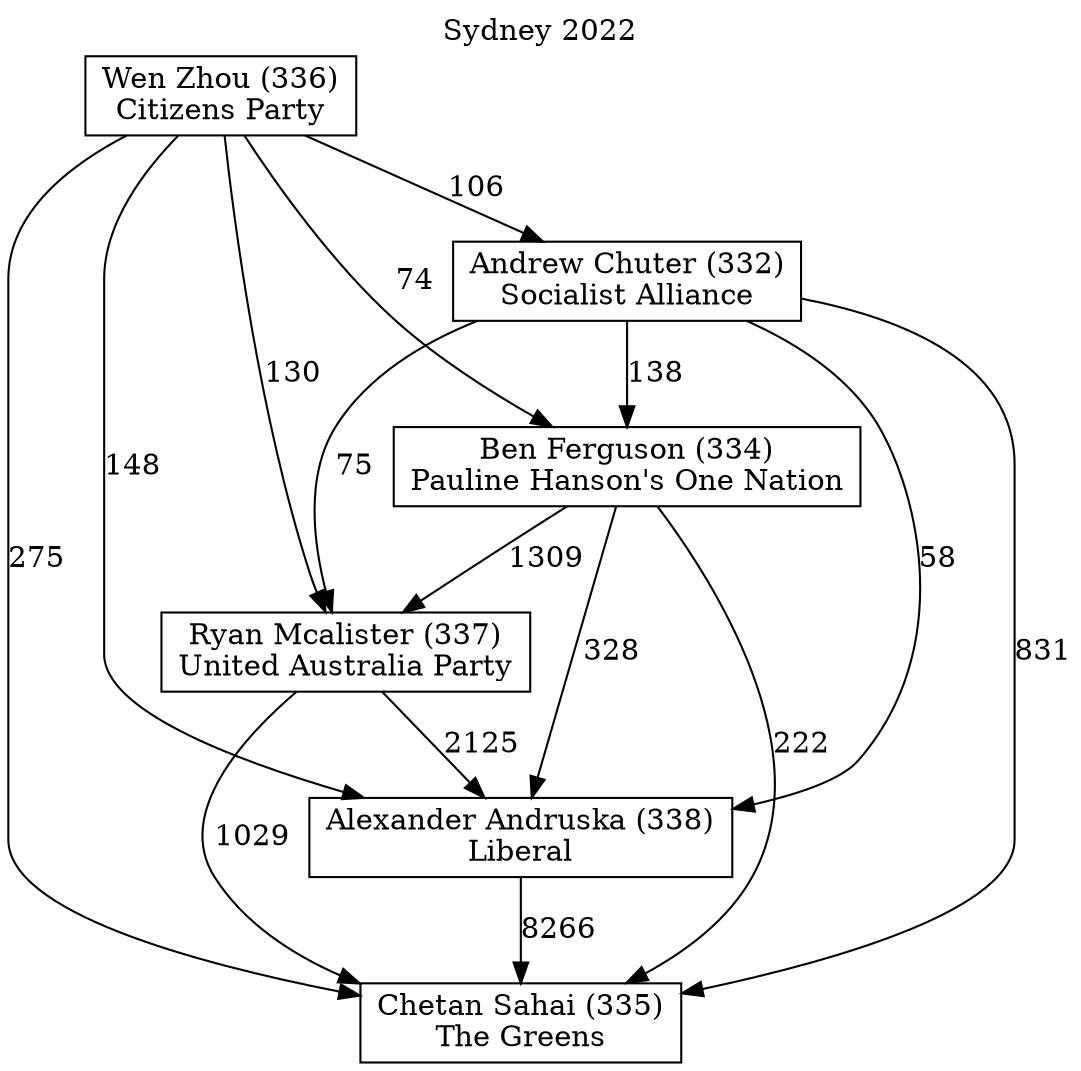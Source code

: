 // House preference flow
digraph "Chetan Sahai (335)_Sydney_2022" {
	graph [label="Sydney 2022" labelloc=t mclimit=10]
	node [shape=box]
	"Andrew Chuter (332)" [label="Andrew Chuter (332)
Socialist Alliance"]
	"Wen Zhou (336)" [label="Wen Zhou (336)
Citizens Party"]
	"Chetan Sahai (335)" [label="Chetan Sahai (335)
The Greens"]
	"Ben Ferguson (334)" [label="Ben Ferguson (334)
Pauline Hanson's One Nation"]
	"Ryan Mcalister (337)" [label="Ryan Mcalister (337)
United Australia Party"]
	"Alexander Andruska (338)" [label="Alexander Andruska (338)
Liberal"]
	"Wen Zhou (336)" -> "Ben Ferguson (334)" [label=74]
	"Wen Zhou (336)" -> "Andrew Chuter (332)" [label=106]
	"Ben Ferguson (334)" -> "Ryan Mcalister (337)" [label=1309]
	"Ryan Mcalister (337)" -> "Chetan Sahai (335)" [label=1029]
	"Wen Zhou (336)" -> "Ryan Mcalister (337)" [label=130]
	"Andrew Chuter (332)" -> "Ryan Mcalister (337)" [label=75]
	"Andrew Chuter (332)" -> "Chetan Sahai (335)" [label=831]
	"Wen Zhou (336)" -> "Alexander Andruska (338)" [label=148]
	"Andrew Chuter (332)" -> "Ben Ferguson (334)" [label=138]
	"Alexander Andruska (338)" -> "Chetan Sahai (335)" [label=8266]
	"Wen Zhou (336)" -> "Chetan Sahai (335)" [label=275]
	"Andrew Chuter (332)" -> "Alexander Andruska (338)" [label=58]
	"Ben Ferguson (334)" -> "Chetan Sahai (335)" [label=222]
	"Ryan Mcalister (337)" -> "Alexander Andruska (338)" [label=2125]
	"Ben Ferguson (334)" -> "Alexander Andruska (338)" [label=328]
}
